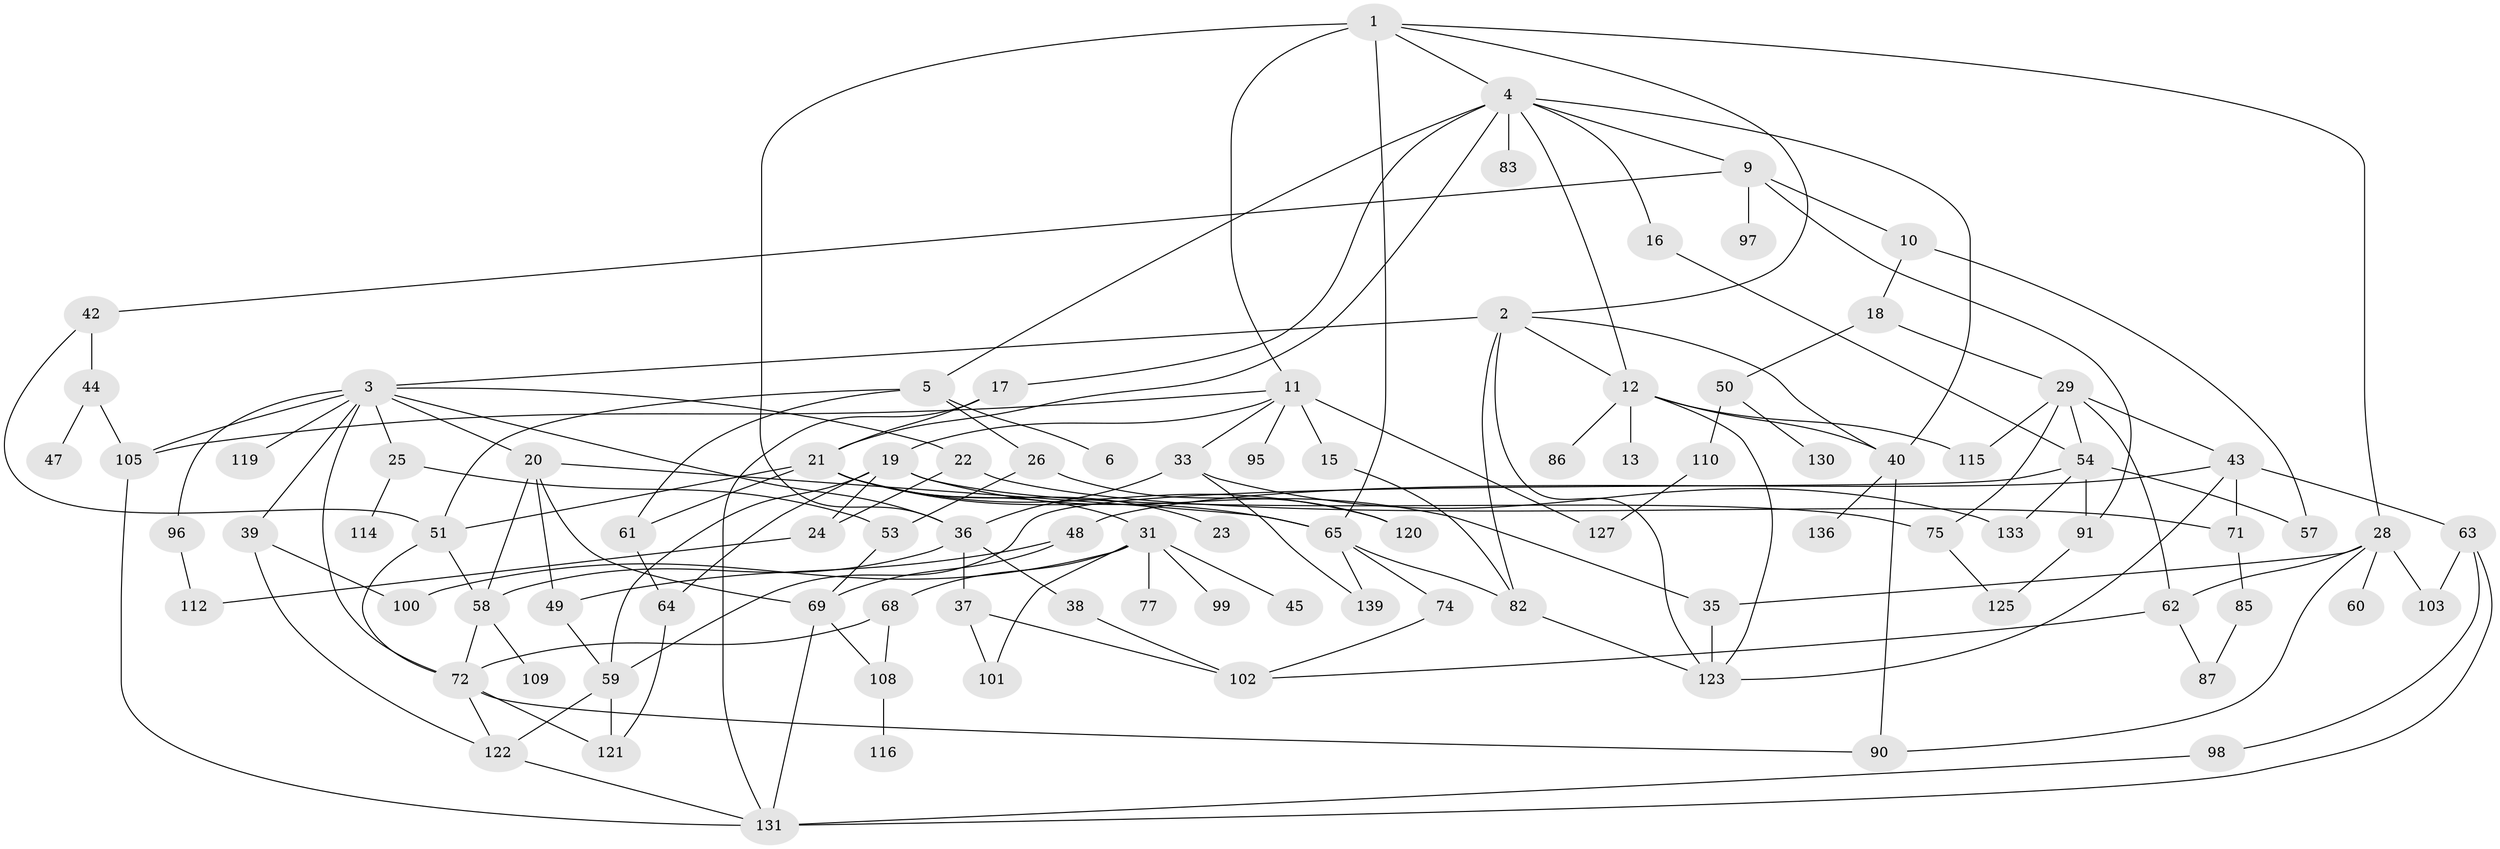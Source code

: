 // original degree distribution, {6: 0.050359712230215826, 4: 0.17266187050359713, 1: 0.14388489208633093, 3: 0.26618705035971224, 5: 0.06474820143884892, 7: 0.014388489208633094, 2: 0.28776978417266186}
// Generated by graph-tools (version 1.1) at 2025/10/02/27/25 16:10:56]
// undirected, 96 vertices, 160 edges
graph export_dot {
graph [start="1"]
  node [color=gray90,style=filled];
  1 [super="+88"];
  2 [super="+67"];
  3 [super="+8"];
  4 [super="+14"];
  5 [super="+7"];
  6;
  9;
  10 [super="+27"];
  11 [super="+41"];
  12 [super="+52"];
  13;
  15;
  16;
  17;
  18;
  19 [super="+78"];
  20 [super="+70"];
  21 [super="+55"];
  22;
  23;
  24 [super="+93"];
  25;
  26;
  28 [super="+30"];
  29 [super="+89"];
  31 [super="+32"];
  33 [super="+34"];
  35;
  36 [super="+106"];
  37 [super="+73"];
  38;
  39 [super="+117"];
  40;
  42;
  43 [super="+46"];
  44;
  45 [super="+92"];
  47;
  48;
  49 [super="+124"];
  50 [super="+107"];
  51 [super="+113"];
  53 [super="+56"];
  54 [super="+79"];
  57;
  58 [super="+104"];
  59 [super="+129"];
  60;
  61 [super="+76"];
  62;
  63;
  64;
  65 [super="+66"];
  68 [super="+84"];
  69 [super="+80"];
  71;
  72 [super="+81"];
  74;
  75 [super="+94"];
  77 [super="+134"];
  82;
  83;
  85;
  86;
  87 [super="+126"];
  90 [super="+128"];
  91 [super="+111"];
  95;
  96;
  97;
  98;
  99;
  100;
  101;
  102 [super="+137"];
  103;
  105 [super="+118"];
  108;
  109;
  110;
  112;
  114;
  115;
  116;
  119;
  120 [super="+132"];
  121;
  122;
  123 [super="+135"];
  125;
  127;
  130;
  131 [super="+138"];
  133;
  136;
  139;
  1 -- 2;
  1 -- 4;
  1 -- 11;
  1 -- 28;
  1 -- 65;
  1 -- 36;
  2 -- 3;
  2 -- 12;
  2 -- 40;
  2 -- 82;
  2 -- 123;
  3 -- 22;
  3 -- 96;
  3 -- 105;
  3 -- 36;
  3 -- 20;
  3 -- 119;
  3 -- 39;
  3 -- 25;
  3 -- 72;
  4 -- 5;
  4 -- 9;
  4 -- 16;
  4 -- 40;
  4 -- 17;
  4 -- 83;
  4 -- 21;
  4 -- 12;
  5 -- 6;
  5 -- 26;
  5 -- 61;
  5 -- 51;
  9 -- 10;
  9 -- 42;
  9 -- 97;
  9 -- 91;
  10 -- 18;
  10 -- 57;
  11 -- 15;
  11 -- 19;
  11 -- 33;
  11 -- 95;
  11 -- 127;
  11 -- 105;
  12 -- 13;
  12 -- 123;
  12 -- 115;
  12 -- 86;
  12 -- 40;
  15 -- 82;
  16 -- 54;
  17 -- 131;
  17 -- 21;
  18 -- 29;
  18 -- 50;
  19 -- 24;
  19 -- 64;
  19 -- 75;
  19 -- 59;
  19 -- 35;
  20 -- 49;
  20 -- 65;
  20 -- 58;
  20 -- 69;
  21 -- 23;
  21 -- 31;
  21 -- 120;
  21 -- 65;
  21 -- 61;
  21 -- 51;
  22 -- 71;
  22 -- 24;
  24 -- 112;
  25 -- 114;
  25 -- 53;
  26 -- 53;
  26 -- 120;
  28 -- 60;
  28 -- 35;
  28 -- 103;
  28 -- 90;
  28 -- 62;
  29 -- 43;
  29 -- 115;
  29 -- 62;
  29 -- 75;
  29 -- 54;
  31 -- 45;
  31 -- 68;
  31 -- 99;
  31 -- 100;
  31 -- 101;
  31 -- 77;
  33 -- 139;
  33 -- 133;
  33 -- 36;
  35 -- 123;
  36 -- 37;
  36 -- 38;
  36 -- 58;
  37 -- 101;
  37 -- 102;
  38 -- 102;
  39 -- 100 [weight=2];
  39 -- 122;
  40 -- 90;
  40 -- 136;
  42 -- 44;
  42 -- 51;
  43 -- 48;
  43 -- 63;
  43 -- 71;
  43 -- 123;
  44 -- 47;
  44 -- 105;
  48 -- 49;
  48 -- 69;
  49 -- 59;
  50 -- 130;
  50 -- 110;
  51 -- 72;
  51 -- 58;
  53 -- 69;
  54 -- 57;
  54 -- 91;
  54 -- 133;
  54 -- 59;
  58 -- 72;
  58 -- 109;
  59 -- 121;
  59 -- 122;
  61 -- 64;
  62 -- 87;
  62 -- 102;
  63 -- 98;
  63 -- 131;
  63 -- 103;
  64 -- 121;
  65 -- 74;
  65 -- 82;
  65 -- 139;
  68 -- 72;
  68 -- 108;
  69 -- 131;
  69 -- 108;
  71 -- 85;
  72 -- 121;
  72 -- 122;
  72 -- 90;
  74 -- 102;
  75 -- 125;
  82 -- 123;
  85 -- 87;
  91 -- 125;
  96 -- 112;
  98 -- 131;
  105 -- 131;
  108 -- 116;
  110 -- 127;
  122 -- 131;
}
